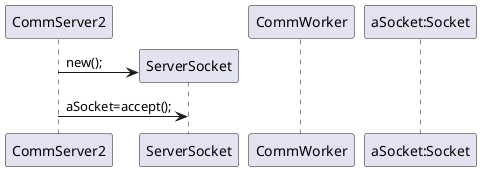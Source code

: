 @startuml
    participant "CommServer2"
    participant "ServerSocket"
    participant "CommWorker"
    participant "aSocket:Socket" as aSocket

create ServerSocket
  CommServer2 -> ServerSocket : new();
  CommServer2 -> ServerSocket : aSocket=accept();


@enduml

